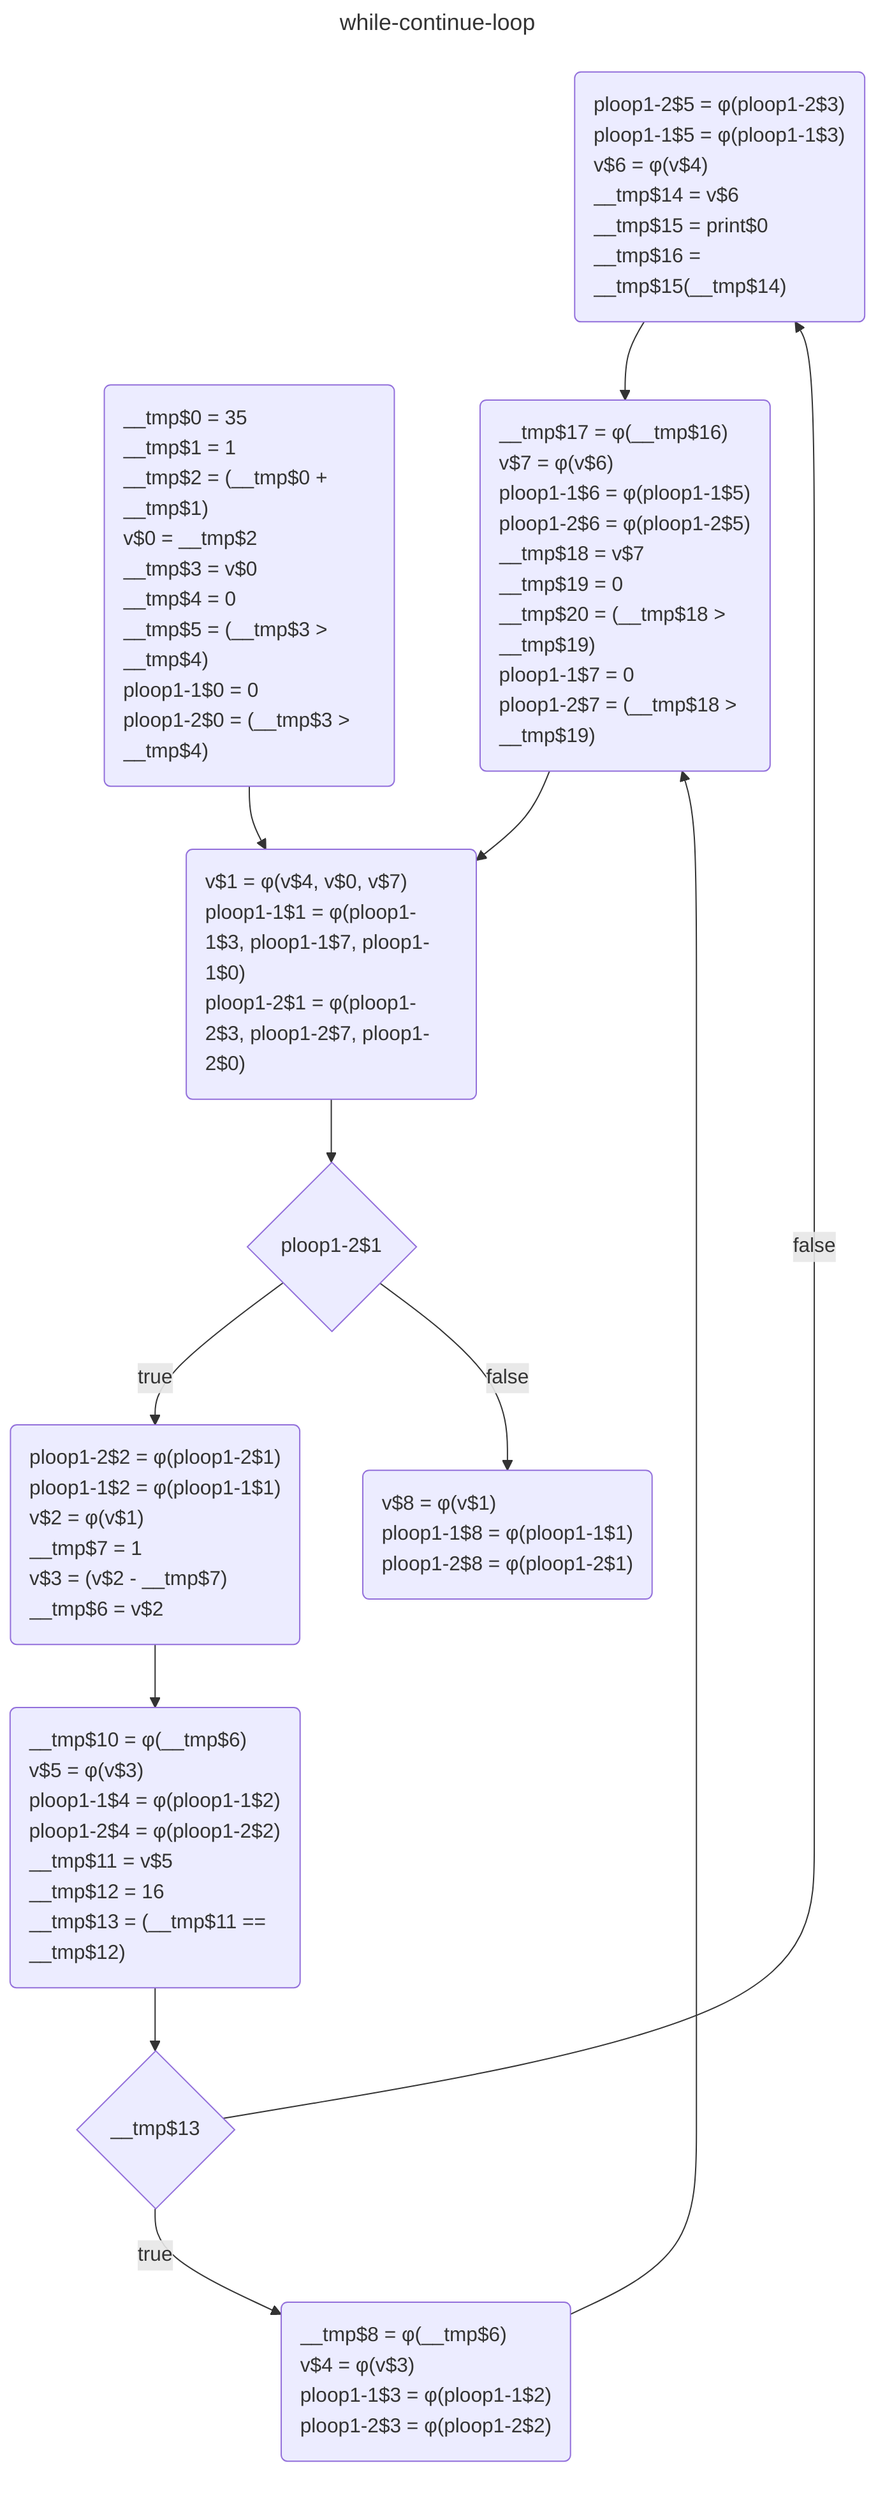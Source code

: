 ---
title: while-continue-loop
---
flowchart TD
	if_merged$8("ploop1-2$5 = φ(ploop1-2$3)<br>ploop1-1$5 = φ(ploop1-1$3)<br>v$6 = φ(v$4)<br>__tmp$14 = v$6<br>__tmp$15 = print$0<br>__tmp$16 = __tmp$15(__tmp$14)"):::defstyle
	while_start$1("v$1 = φ(v$4, v$0, v$7)<br>ploop1-1$1 = φ(ploop1-1$3, ploop1-1$7, ploop1-1$0)<br>ploop1-2$1 = φ(ploop1-2$3, ploop1-2$7, ploop1-2$0)"):::defstyle
	entry$0("__tmp$0 = 35<br>__tmp$1 = 1<br>__tmp$2 = (__tmp$0 + __tmp$1)<br>v$0 = __tmp$2<br>__tmp$3 = v$0<br>__tmp$4 = 0<br>__tmp$5 = (__tmp$3 > __tmp$4)<br>ploop1-1$0 = 0<br>ploop1-2$0 = (__tmp$3 > __tmp$4)"):::defstyle
	while_body$3("ploop1-2$2 = φ(ploop1-2$1)<br>ploop1-1$2 = φ(ploop1-1$1)<br>v$2 = φ(v$1)<br>__tmp$7 = 1<br>v$3 = (v$2 - __tmp$7)<br>__tmp$6 = v$2"):::defstyle
	if_cond$4("__tmp$10 = φ(__tmp$6)<br>v$5 = φ(v$3)<br>ploop1-1$4 = φ(ploop1-1$2)<br>ploop1-2$4 = φ(ploop1-2$2)<br>__tmp$11 = v$5<br>__tmp$12 = 16<br>__tmp$13 = (__tmp$11 == __tmp$12)"):::defstyle
	cond$5{"__tmp$13"}:::defstyle
	while_exit$9("v$8 = φ(v$1)<br>ploop1-1$8 = φ(ploop1-1$1)<br>ploop1-2$8 = φ(ploop1-2$1)"):::defstyle
	cond$2{"ploop1-2$1"}:::defstyle
	if_true$6("__tmp$8 = φ(__tmp$6)<br>v$4 = φ(v$3)<br>ploop1-1$3 = φ(ploop1-1$2)<br>ploop1-2$3 = φ(ploop1-2$2)"):::defstyle
	null$7("__tmp$17 = φ(__tmp$16)<br>v$7 = φ(v$6)<br>ploop1-1$6 = φ(ploop1-1$5)<br>ploop1-2$6 = φ(ploop1-2$5)<br>__tmp$18 = v$7<br>__tmp$19 = 0<br>__tmp$20 = (__tmp$18 > __tmp$19)<br>ploop1-1$7 = 0<br>ploop1-2$7 = (__tmp$18 > __tmp$19)"):::defstyle
	if_merged$8 -->  null$7
	cond$5 --> |"false"| if_merged$8
	if_cond$4 -->  cond$5
	cond$5 --> |"true"| if_true$6
	while_start$1 -->  cond$2
	cond$2 --> |"true"| while_body$3
	null$7 -->  while_start$1
	entry$0 -->  while_start$1
	while_body$3 -->  if_cond$4
	cond$2 --> |"false"| while_exit$9
	if_true$6 -->  null$7
classDef defstyle text-align: left;